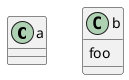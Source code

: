 {
  "sha1": "3x0g9fnwu2wjpvew2xqw2u3ykopemme",
  "insertion": {
    "when": "2024-05-30T20:48:20.378Z",
    "user": "plantuml@gmail.com"
  }
}
@startuml
class a
class b
{
foo
}
@enduml
